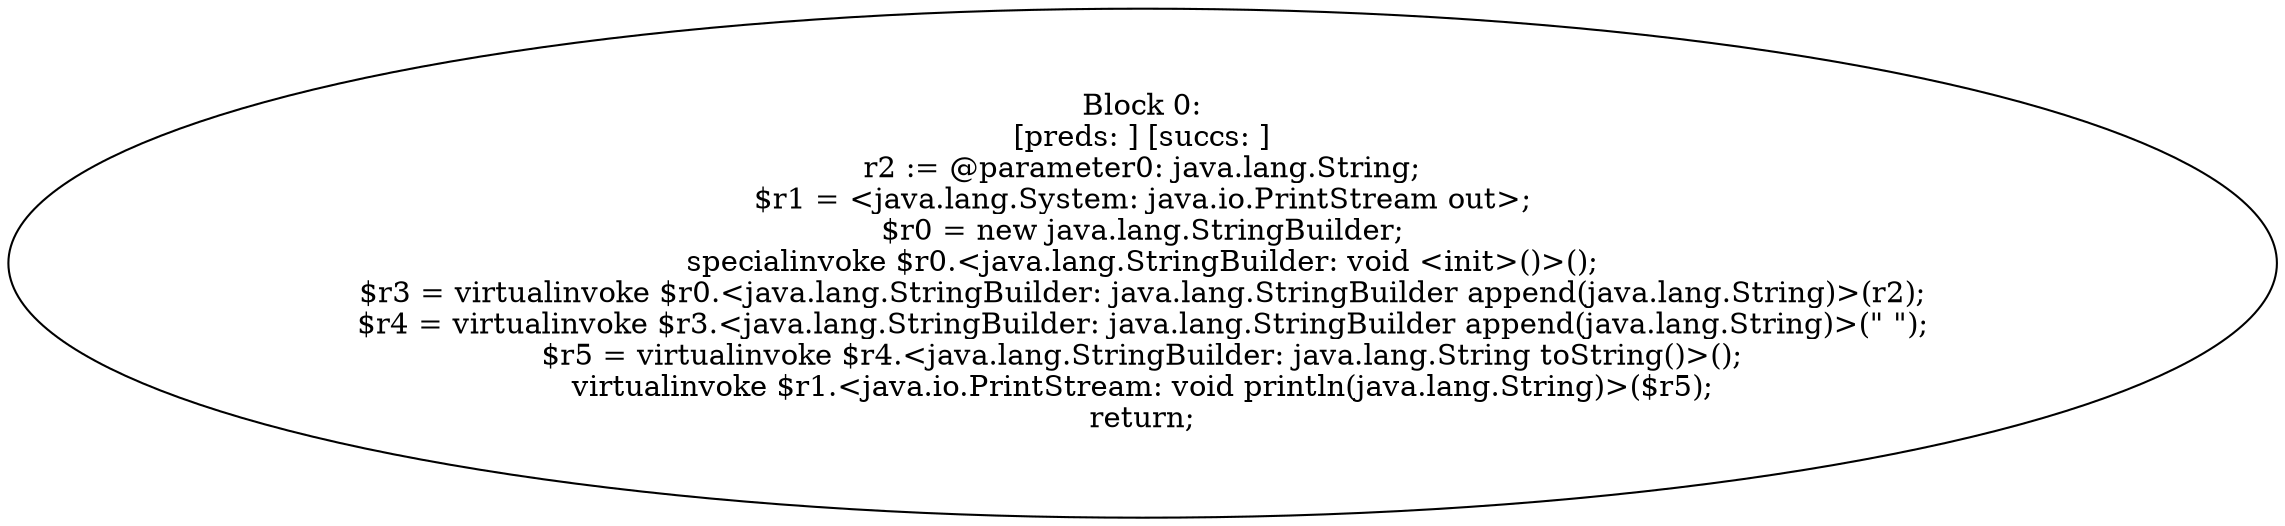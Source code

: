 digraph "unitGraph" {
    "Block 0:
[preds: ] [succs: ]
r2 := @parameter0: java.lang.String;
$r1 = <java.lang.System: java.io.PrintStream out>;
$r0 = new java.lang.StringBuilder;
specialinvoke $r0.<java.lang.StringBuilder: void <init>()>();
$r3 = virtualinvoke $r0.<java.lang.StringBuilder: java.lang.StringBuilder append(java.lang.String)>(r2);
$r4 = virtualinvoke $r3.<java.lang.StringBuilder: java.lang.StringBuilder append(java.lang.String)>(\" \");
$r5 = virtualinvoke $r4.<java.lang.StringBuilder: java.lang.String toString()>();
virtualinvoke $r1.<java.io.PrintStream: void println(java.lang.String)>($r5);
return;
"
}
